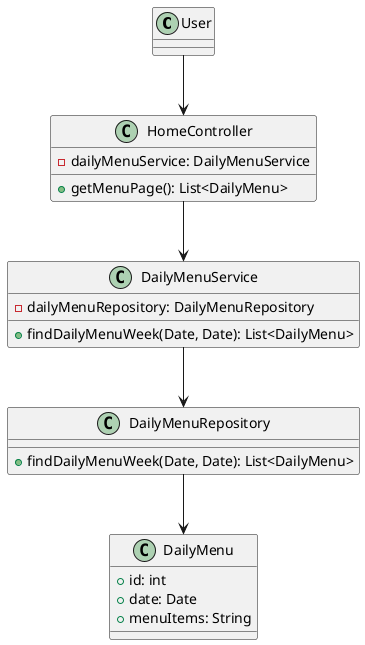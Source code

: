 @startuml

class User {
}

class HomeController {
    - dailyMenuService: DailyMenuService
    + getMenuPage(): List<DailyMenu>
}

class DailyMenuService {
    - dailyMenuRepository: DailyMenuRepository
    + findDailyMenuWeek(Date, Date): List<DailyMenu>
}

class DailyMenuRepository {
    + findDailyMenuWeek(Date, Date): List<DailyMenu>
}

class DailyMenu {
    + id: int
    + date: Date
    + menuItems: String
}

User --> HomeController
HomeController --> DailyMenuService
DailyMenuService --> DailyMenuRepository
DailyMenuRepository --> DailyMenu

@enduml
